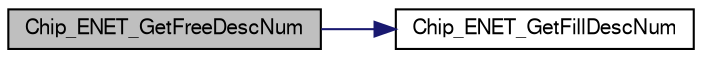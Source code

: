 digraph "Chip_ENET_GetFreeDescNum"
{
  edge [fontname="FreeSans",fontsize="10",labelfontname="FreeSans",labelfontsize="10"];
  node [fontname="FreeSans",fontsize="10",shape=record];
  rankdir="LR";
  Node1 [label="Chip_ENET_GetFreeDescNum",height=0.2,width=0.4,color="black", fillcolor="grey75", style="filled", fontcolor="black"];
  Node1 -> Node2 [color="midnightblue",fontsize="10",style="solid"];
  Node2 [label="Chip_ENET_GetFillDescNum",height=0.2,width=0.4,color="black", fillcolor="white", style="filled",URL="$group__ENET__17XX__40XX.html#gac5f44f20f55847c4c9b9906f051aeca3",tooltip="Get the number of descriptors filled. "];
}
